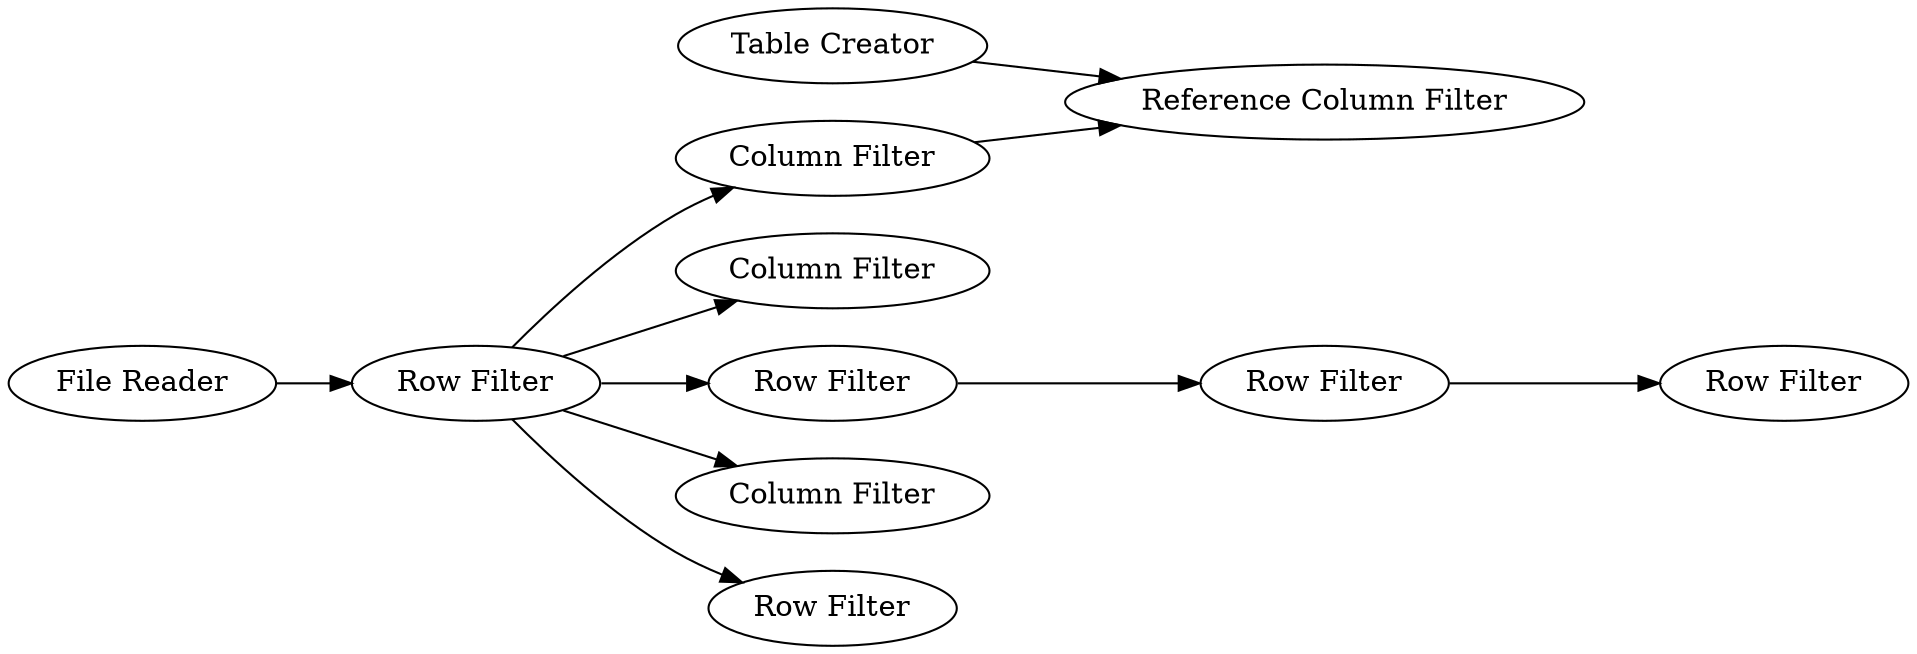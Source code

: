 digraph {
	9 -> 7
	12 -> 10
	1 -> 2
	2 -> 6
	2 -> 9
	8 -> 7
	11 -> 12
	2 -> 5
	2 -> 4
	2 -> 11
	5 [label="Column Filter"]
	1 [label="File Reader"]
	7 [label="Reference Column Filter"]
	9 [label="Column Filter"]
	11 [label="Row Filter"]
	4 [label="Row Filter"]
	10 [label="Row Filter"]
	6 [label="Column Filter"]
	8 [label="Table Creator"]
	2 [label="Row Filter"]
	12 [label="Row Filter"]
	rankdir=LR
}
